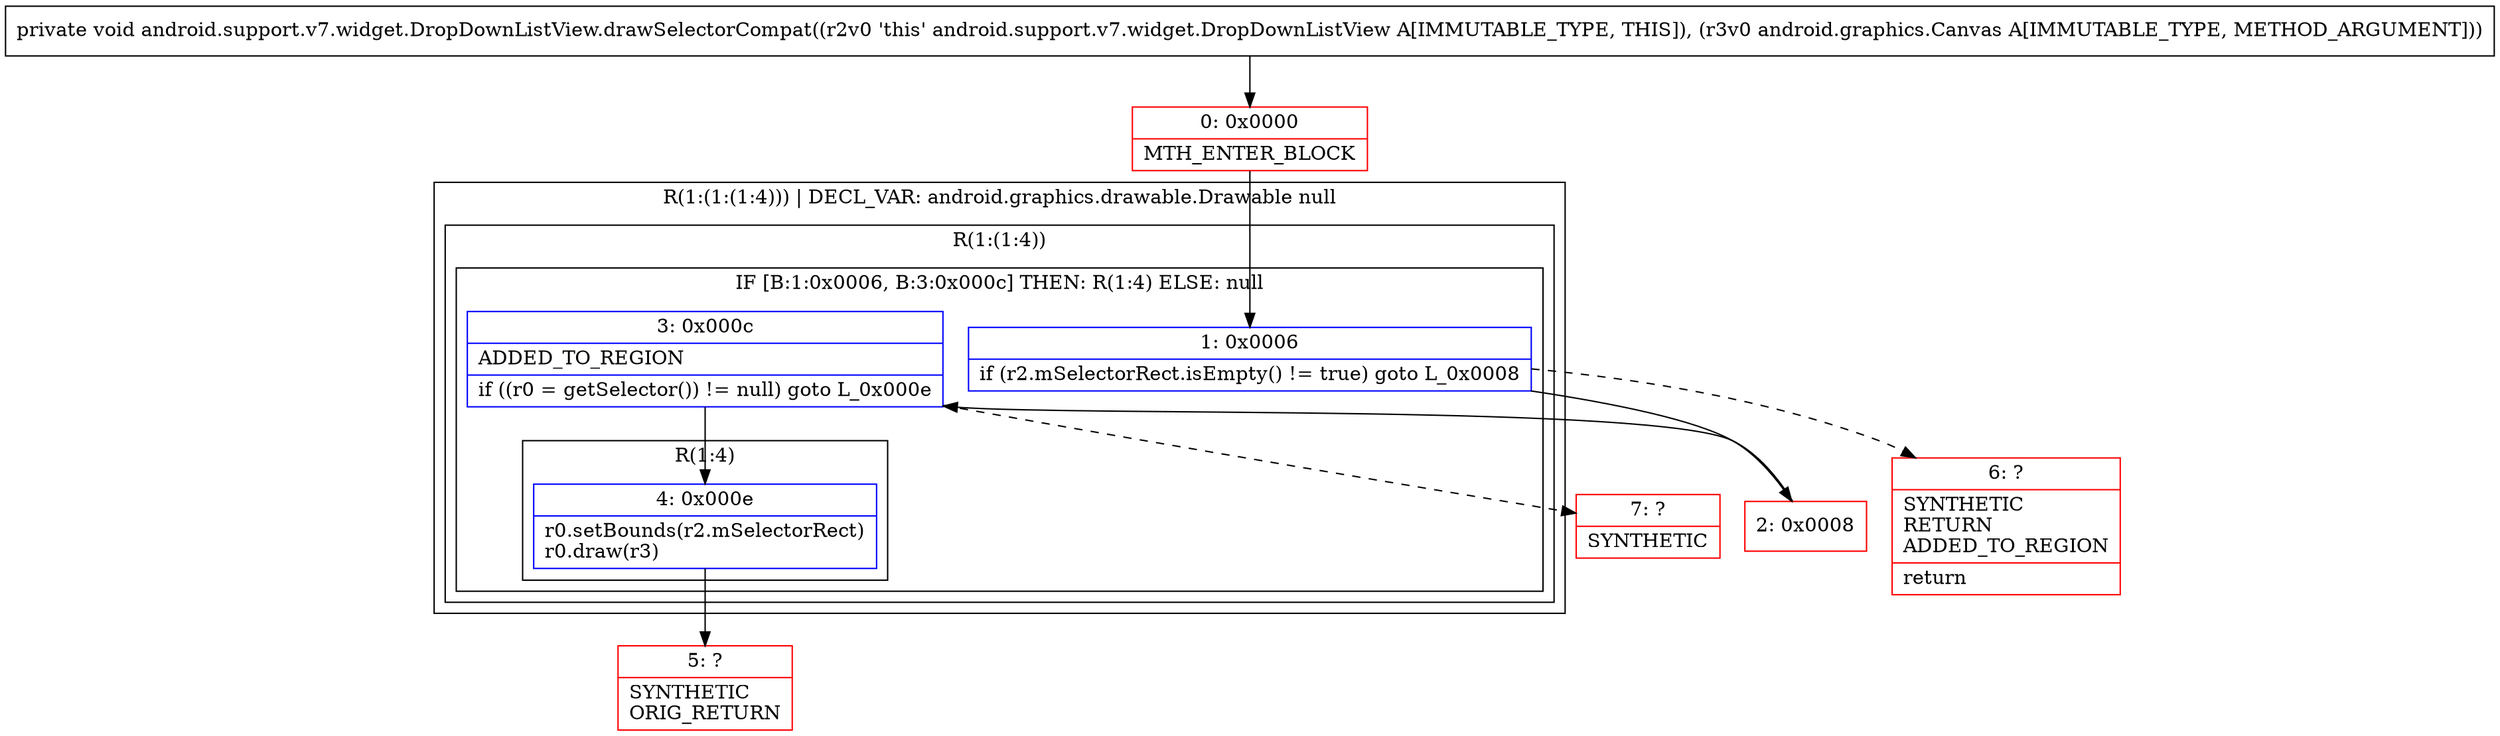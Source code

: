 digraph "CFG forandroid.support.v7.widget.DropDownListView.drawSelectorCompat(Landroid\/graphics\/Canvas;)V" {
subgraph cluster_Region_1483396950 {
label = "R(1:(1:(1:4))) | DECL_VAR: android.graphics.drawable.Drawable null\l";
node [shape=record,color=blue];
subgraph cluster_Region_1730008355 {
label = "R(1:(1:4))";
node [shape=record,color=blue];
subgraph cluster_IfRegion_1897200169 {
label = "IF [B:1:0x0006, B:3:0x000c] THEN: R(1:4) ELSE: null";
node [shape=record,color=blue];
Node_1 [shape=record,label="{1\:\ 0x0006|if (r2.mSelectorRect.isEmpty() != true) goto L_0x0008\l}"];
Node_3 [shape=record,label="{3\:\ 0x000c|ADDED_TO_REGION\l|if ((r0 = getSelector()) != null) goto L_0x000e\l}"];
subgraph cluster_Region_1191655032 {
label = "R(1:4)";
node [shape=record,color=blue];
Node_4 [shape=record,label="{4\:\ 0x000e|r0.setBounds(r2.mSelectorRect)\lr0.draw(r3)\l}"];
}
}
}
}
Node_0 [shape=record,color=red,label="{0\:\ 0x0000|MTH_ENTER_BLOCK\l}"];
Node_2 [shape=record,color=red,label="{2\:\ 0x0008}"];
Node_5 [shape=record,color=red,label="{5\:\ ?|SYNTHETIC\lORIG_RETURN\l}"];
Node_6 [shape=record,color=red,label="{6\:\ ?|SYNTHETIC\lRETURN\lADDED_TO_REGION\l|return\l}"];
Node_7 [shape=record,color=red,label="{7\:\ ?|SYNTHETIC\l}"];
MethodNode[shape=record,label="{private void android.support.v7.widget.DropDownListView.drawSelectorCompat((r2v0 'this' android.support.v7.widget.DropDownListView A[IMMUTABLE_TYPE, THIS]), (r3v0 android.graphics.Canvas A[IMMUTABLE_TYPE, METHOD_ARGUMENT])) }"];
MethodNode -> Node_0;
Node_1 -> Node_2;
Node_1 -> Node_6[style=dashed];
Node_3 -> Node_4;
Node_3 -> Node_7[style=dashed];
Node_4 -> Node_5;
Node_0 -> Node_1;
Node_2 -> Node_3;
}

